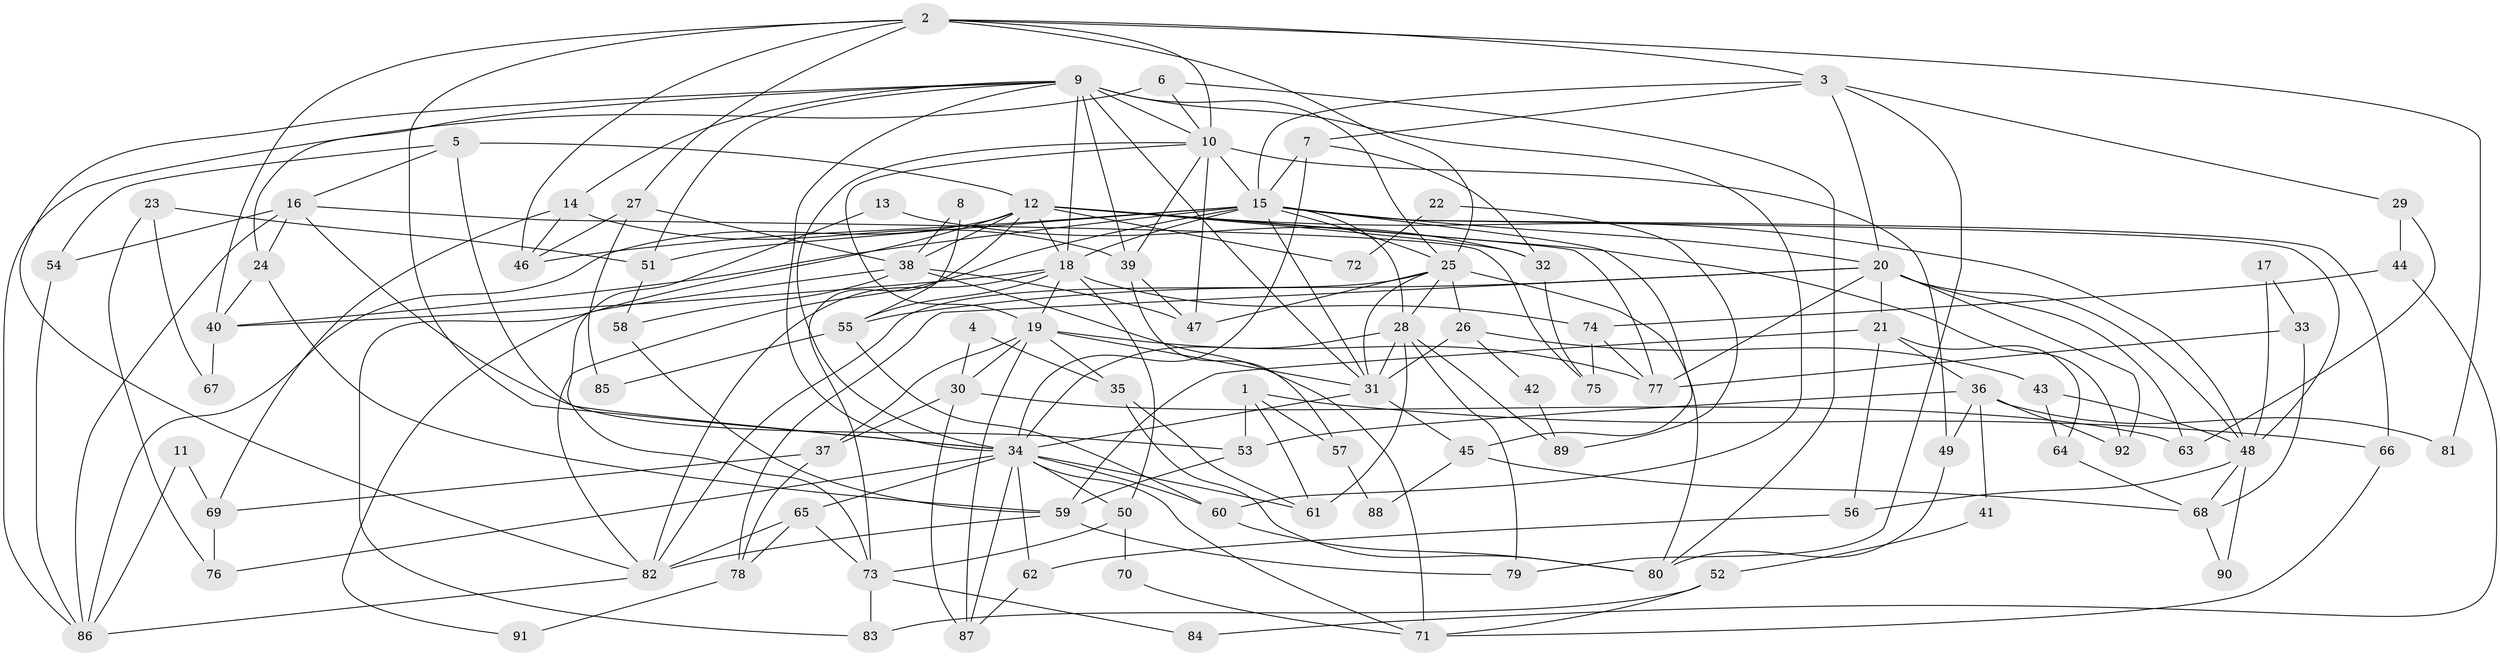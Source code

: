 // original degree distribution, {4: 0.29770992366412213, 3: 0.26717557251908397, 6: 0.10687022900763359, 2: 0.12213740458015267, 5: 0.16793893129770993, 8: 0.015267175572519083, 7: 0.022900763358778626}
// Generated by graph-tools (version 1.1) at 2025/50/03/04/25 22:50:52]
// undirected, 92 vertices, 207 edges
graph export_dot {
  node [color=gray90,style=filled];
  1;
  2;
  3;
  4;
  5;
  6;
  7;
  8;
  9;
  10;
  11;
  12;
  13;
  14;
  15;
  16;
  17;
  18;
  19;
  20;
  21;
  22;
  23;
  24;
  25;
  26;
  27;
  28;
  29;
  30;
  31;
  32;
  33;
  34;
  35;
  36;
  37;
  38;
  39;
  40;
  41;
  42;
  43;
  44;
  45;
  46;
  47;
  48;
  49;
  50;
  51;
  52;
  53;
  54;
  55;
  56;
  57;
  58;
  59;
  60;
  61;
  62;
  63;
  64;
  65;
  66;
  67;
  68;
  69;
  70;
  71;
  72;
  73;
  74;
  75;
  76;
  77;
  78;
  79;
  80;
  81;
  82;
  83;
  84;
  85;
  86;
  87;
  88;
  89;
  90;
  91;
  92;
  1 -- 53 [weight=1.0];
  1 -- 57 [weight=1.0];
  1 -- 61 [weight=1.0];
  1 -- 66 [weight=1.0];
  2 -- 3 [weight=1.0];
  2 -- 10 [weight=1.0];
  2 -- 25 [weight=1.0];
  2 -- 27 [weight=1.0];
  2 -- 34 [weight=1.0];
  2 -- 40 [weight=1.0];
  2 -- 46 [weight=1.0];
  2 -- 81 [weight=1.0];
  3 -- 7 [weight=1.0];
  3 -- 15 [weight=1.0];
  3 -- 20 [weight=1.0];
  3 -- 29 [weight=1.0];
  3 -- 79 [weight=1.0];
  4 -- 30 [weight=1.0];
  4 -- 35 [weight=1.0];
  5 -- 12 [weight=1.0];
  5 -- 16 [weight=1.0];
  5 -- 34 [weight=1.0];
  5 -- 54 [weight=1.0];
  6 -- 10 [weight=1.0];
  6 -- 80 [weight=1.0];
  6 -- 86 [weight=1.0];
  7 -- 15 [weight=1.0];
  7 -- 32 [weight=1.0];
  7 -- 34 [weight=2.0];
  8 -- 38 [weight=1.0];
  8 -- 55 [weight=1.0];
  9 -- 10 [weight=1.0];
  9 -- 14 [weight=1.0];
  9 -- 18 [weight=1.0];
  9 -- 24 [weight=1.0];
  9 -- 25 [weight=1.0];
  9 -- 31 [weight=1.0];
  9 -- 34 [weight=1.0];
  9 -- 39 [weight=1.0];
  9 -- 51 [weight=1.0];
  9 -- 60 [weight=1.0];
  9 -- 82 [weight=1.0];
  10 -- 15 [weight=1.0];
  10 -- 19 [weight=1.0];
  10 -- 34 [weight=1.0];
  10 -- 39 [weight=1.0];
  10 -- 47 [weight=1.0];
  10 -- 49 [weight=1.0];
  11 -- 69 [weight=1.0];
  11 -- 86 [weight=1.0];
  12 -- 18 [weight=2.0];
  12 -- 32 [weight=2.0];
  12 -- 38 [weight=1.0];
  12 -- 48 [weight=1.0];
  12 -- 72 [weight=1.0];
  12 -- 73 [weight=1.0];
  12 -- 77 [weight=1.0];
  12 -- 83 [weight=1.0];
  12 -- 86 [weight=1.0];
  12 -- 92 [weight=1.0];
  13 -- 32 [weight=1.0];
  13 -- 73 [weight=1.0];
  14 -- 39 [weight=1.0];
  14 -- 46 [weight=1.0];
  14 -- 69 [weight=1.0];
  15 -- 18 [weight=2.0];
  15 -- 20 [weight=1.0];
  15 -- 25 [weight=2.0];
  15 -- 28 [weight=1.0];
  15 -- 31 [weight=1.0];
  15 -- 40 [weight=1.0];
  15 -- 45 [weight=1.0];
  15 -- 46 [weight=1.0];
  15 -- 48 [weight=1.0];
  15 -- 51 [weight=1.0];
  15 -- 66 [weight=1.0];
  15 -- 82 [weight=1.0];
  16 -- 24 [weight=2.0];
  16 -- 53 [weight=1.0];
  16 -- 54 [weight=1.0];
  16 -- 75 [weight=1.0];
  16 -- 86 [weight=1.0];
  17 -- 33 [weight=1.0];
  17 -- 48 [weight=1.0];
  18 -- 19 [weight=1.0];
  18 -- 40 [weight=1.0];
  18 -- 50 [weight=1.0];
  18 -- 55 [weight=1.0];
  18 -- 74 [weight=1.0];
  18 -- 82 [weight=1.0];
  19 -- 30 [weight=1.0];
  19 -- 31 [weight=1.0];
  19 -- 35 [weight=1.0];
  19 -- 37 [weight=1.0];
  19 -- 77 [weight=1.0];
  19 -- 87 [weight=1.0];
  20 -- 21 [weight=1.0];
  20 -- 48 [weight=1.0];
  20 -- 55 [weight=1.0];
  20 -- 63 [weight=2.0];
  20 -- 77 [weight=1.0];
  20 -- 78 [weight=1.0];
  20 -- 92 [weight=1.0];
  21 -- 36 [weight=1.0];
  21 -- 56 [weight=1.0];
  21 -- 59 [weight=1.0];
  21 -- 64 [weight=1.0];
  22 -- 72 [weight=1.0];
  22 -- 89 [weight=1.0];
  23 -- 51 [weight=1.0];
  23 -- 67 [weight=1.0];
  23 -- 76 [weight=1.0];
  24 -- 40 [weight=1.0];
  24 -- 59 [weight=1.0];
  25 -- 26 [weight=1.0];
  25 -- 28 [weight=3.0];
  25 -- 31 [weight=1.0];
  25 -- 47 [weight=1.0];
  25 -- 80 [weight=1.0];
  25 -- 82 [weight=1.0];
  26 -- 31 [weight=1.0];
  26 -- 42 [weight=1.0];
  26 -- 43 [weight=1.0];
  27 -- 38 [weight=1.0];
  27 -- 46 [weight=1.0];
  27 -- 85 [weight=1.0];
  28 -- 31 [weight=1.0];
  28 -- 34 [weight=1.0];
  28 -- 61 [weight=1.0];
  28 -- 79 [weight=1.0];
  28 -- 89 [weight=2.0];
  29 -- 44 [weight=1.0];
  29 -- 63 [weight=1.0];
  30 -- 37 [weight=1.0];
  30 -- 63 [weight=1.0];
  30 -- 87 [weight=1.0];
  31 -- 34 [weight=1.0];
  31 -- 45 [weight=1.0];
  32 -- 75 [weight=1.0];
  33 -- 68 [weight=1.0];
  33 -- 77 [weight=1.0];
  34 -- 50 [weight=1.0];
  34 -- 60 [weight=1.0];
  34 -- 61 [weight=1.0];
  34 -- 62 [weight=2.0];
  34 -- 65 [weight=1.0];
  34 -- 71 [weight=1.0];
  34 -- 76 [weight=1.0];
  34 -- 87 [weight=1.0];
  35 -- 61 [weight=1.0];
  35 -- 80 [weight=1.0];
  36 -- 41 [weight=1.0];
  36 -- 49 [weight=1.0];
  36 -- 53 [weight=1.0];
  36 -- 81 [weight=1.0];
  36 -- 92 [weight=1.0];
  37 -- 69 [weight=1.0];
  37 -- 78 [weight=1.0];
  38 -- 47 [weight=1.0];
  38 -- 58 [weight=1.0];
  38 -- 71 [weight=1.0];
  38 -- 91 [weight=1.0];
  39 -- 47 [weight=1.0];
  39 -- 57 [weight=1.0];
  40 -- 67 [weight=1.0];
  41 -- 52 [weight=1.0];
  42 -- 89 [weight=1.0];
  43 -- 48 [weight=1.0];
  43 -- 64 [weight=1.0];
  44 -- 74 [weight=1.0];
  44 -- 84 [weight=1.0];
  45 -- 68 [weight=1.0];
  45 -- 88 [weight=1.0];
  48 -- 56 [weight=1.0];
  48 -- 68 [weight=1.0];
  48 -- 90 [weight=1.0];
  49 -- 80 [weight=1.0];
  50 -- 70 [weight=1.0];
  50 -- 73 [weight=1.0];
  51 -- 58 [weight=1.0];
  52 -- 71 [weight=1.0];
  52 -- 83 [weight=1.0];
  53 -- 59 [weight=1.0];
  54 -- 86 [weight=1.0];
  55 -- 60 [weight=1.0];
  55 -- 85 [weight=1.0];
  56 -- 62 [weight=1.0];
  57 -- 88 [weight=1.0];
  58 -- 59 [weight=1.0];
  59 -- 79 [weight=1.0];
  59 -- 82 [weight=1.0];
  60 -- 80 [weight=1.0];
  62 -- 87 [weight=1.0];
  64 -- 68 [weight=1.0];
  65 -- 73 [weight=1.0];
  65 -- 78 [weight=1.0];
  65 -- 82 [weight=1.0];
  66 -- 71 [weight=1.0];
  68 -- 90 [weight=1.0];
  69 -- 76 [weight=1.0];
  70 -- 71 [weight=1.0];
  73 -- 83 [weight=1.0];
  73 -- 84 [weight=1.0];
  74 -- 75 [weight=1.0];
  74 -- 77 [weight=1.0];
  78 -- 91 [weight=1.0];
  82 -- 86 [weight=1.0];
}

